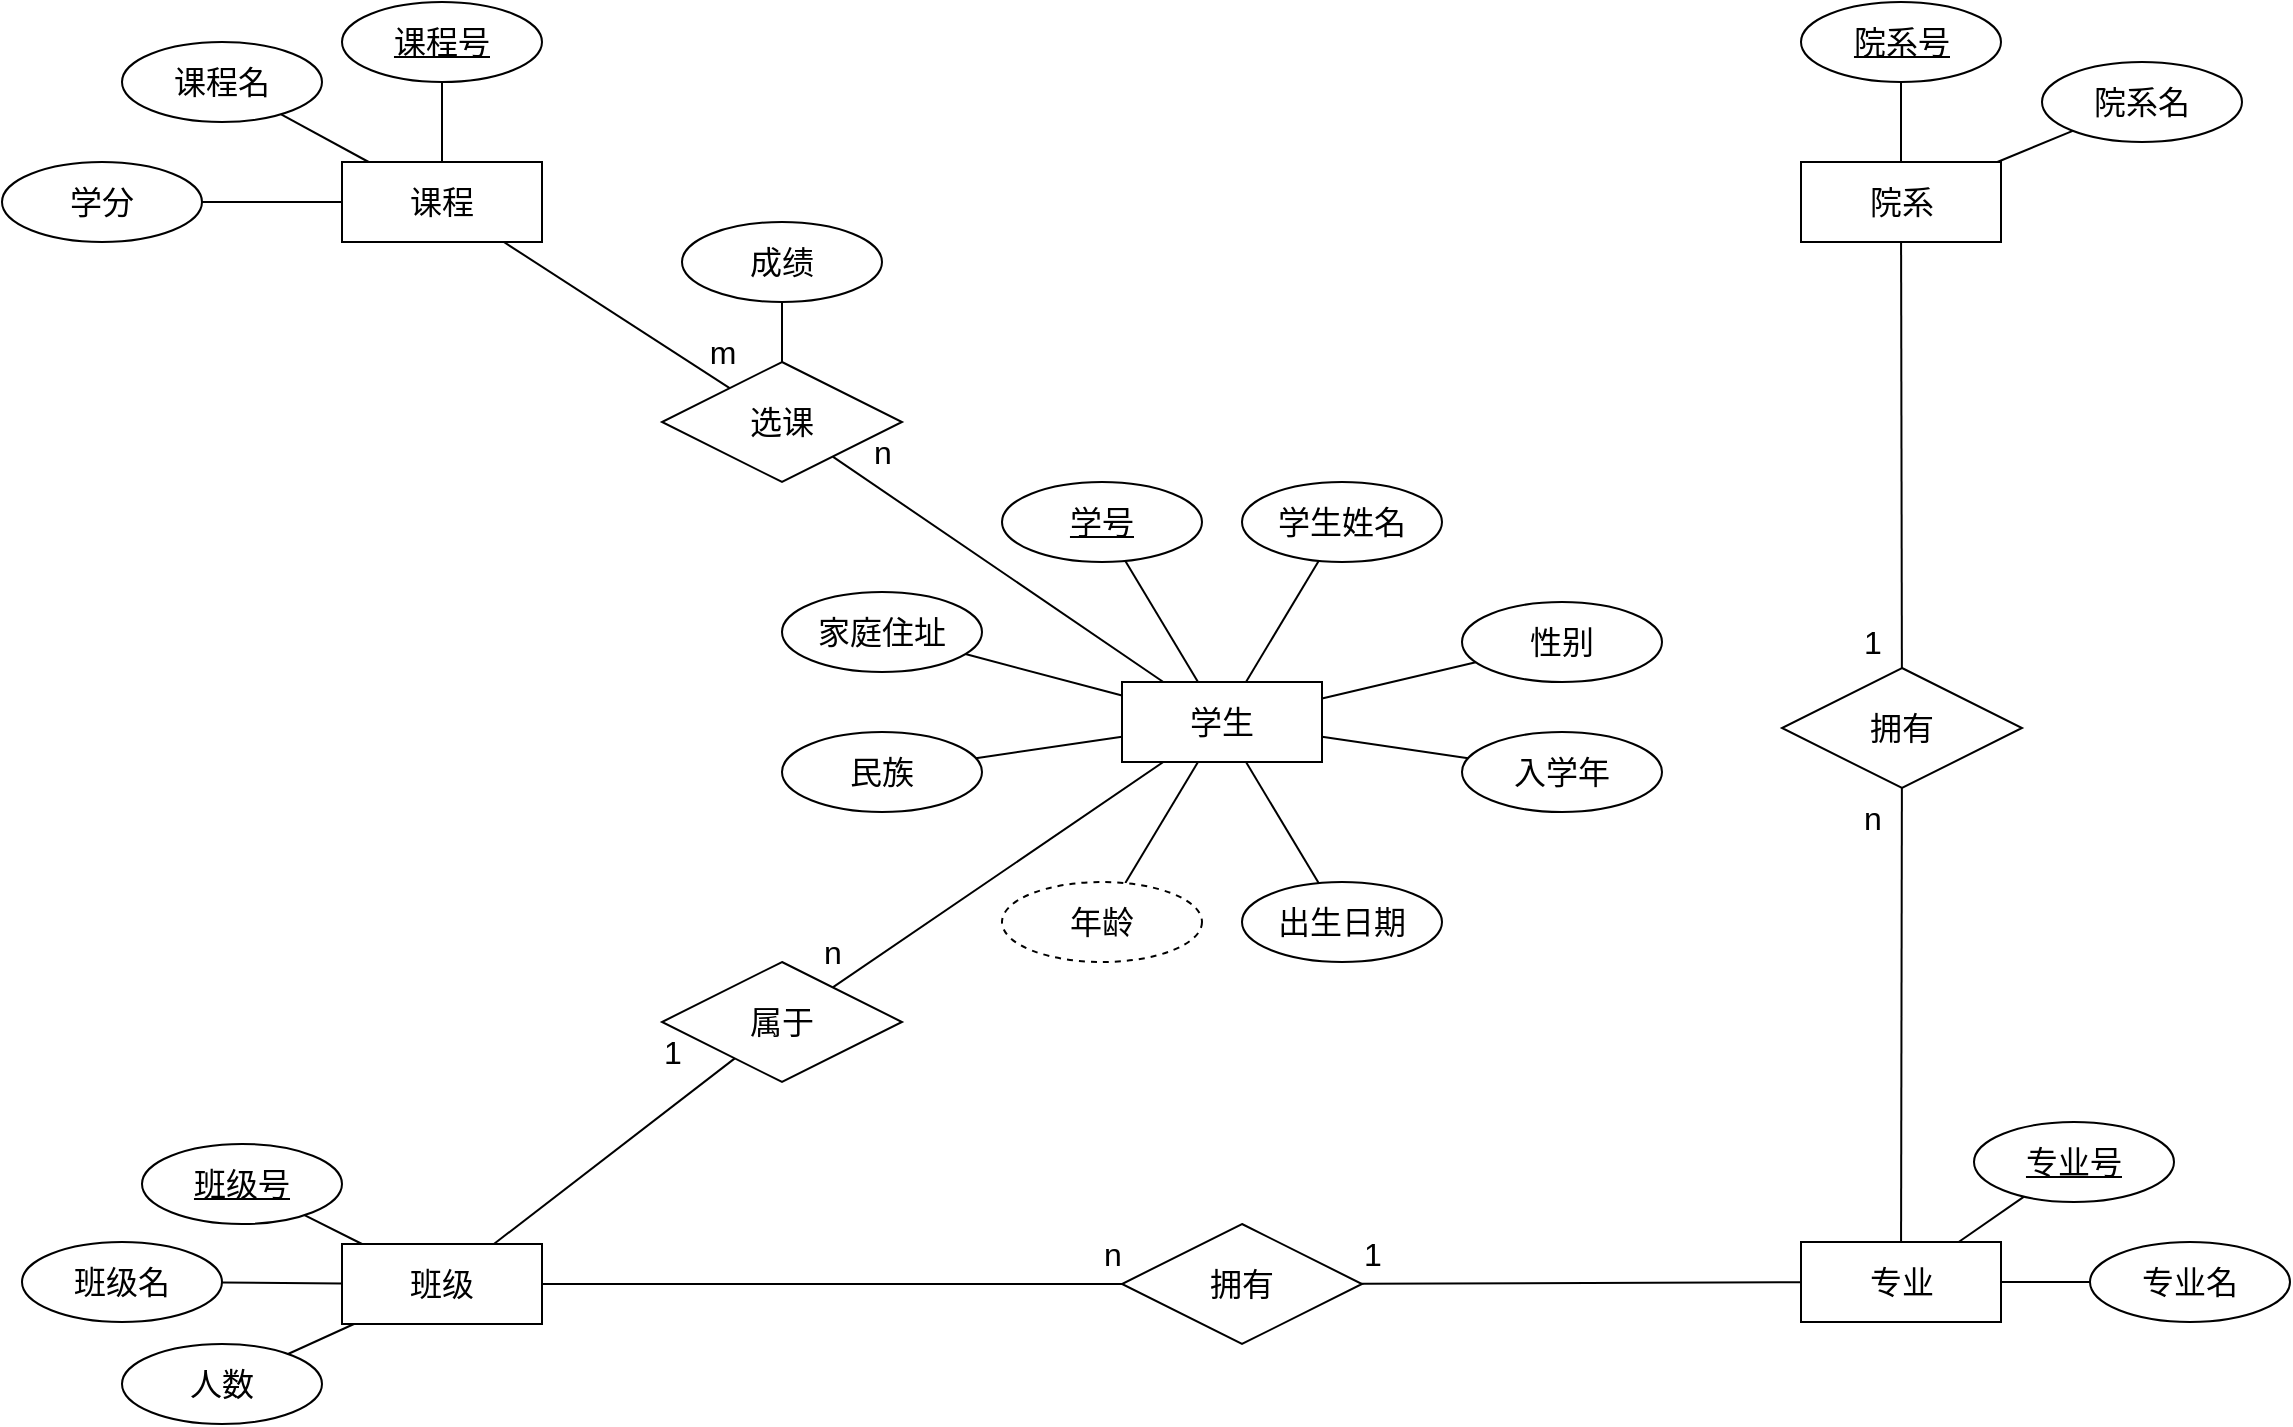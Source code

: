 <mxfile>
    <diagram id="QbHpFydEDHgJRGH1F0Vl" name="第 1 页">
        <mxGraphModel dx="1888" dy="1204" grid="1" gridSize="10" guides="1" tooltips="1" connect="1" arrows="1" fold="1" page="1" pageScale="1" pageWidth="827" pageHeight="1169" math="1" shadow="0">
            <root>
                <mxCell id="0"/>
                <mxCell id="1" parent="0"/>
                <mxCell id="27" style="edgeStyle=none;html=1;fontSize=16;endArrow=none;endFill=0;" edge="1" parent="1" source="2" target="14">
                    <mxGeometry relative="1" as="geometry"/>
                </mxCell>
                <mxCell id="28" style="edgeStyle=none;html=1;fontSize=16;endArrow=none;endFill=0;" edge="1" parent="1" source="2" target="17">
                    <mxGeometry relative="1" as="geometry"/>
                </mxCell>
                <mxCell id="30" style="edgeStyle=none;html=1;fontSize=16;endArrow=none;endFill=0;" edge="1" parent="1" source="2" target="13">
                    <mxGeometry relative="1" as="geometry"/>
                </mxCell>
                <mxCell id="31" style="edgeStyle=none;html=1;fontSize=16;endArrow=none;endFill=0;" edge="1" parent="1" source="2" target="12">
                    <mxGeometry relative="1" as="geometry"/>
                </mxCell>
                <mxCell id="32" style="edgeStyle=none;html=1;fontSize=16;endArrow=none;endFill=0;" edge="1" parent="1" source="2" target="15">
                    <mxGeometry relative="1" as="geometry"/>
                </mxCell>
                <mxCell id="33" style="edgeStyle=none;html=1;fontSize=16;endArrow=none;endFill=0;" edge="1" parent="1" source="2" target="3">
                    <mxGeometry relative="1" as="geometry"/>
                </mxCell>
                <mxCell id="34" style="edgeStyle=none;html=1;fontSize=16;endArrow=none;endFill=0;" edge="1" parent="1" source="2" target="11">
                    <mxGeometry relative="1" as="geometry"/>
                </mxCell>
                <mxCell id="68" style="edgeStyle=none;html=1;fontSize=16;endArrow=none;endFill=0;" edge="1" parent="1" source="2" target="67">
                    <mxGeometry relative="1" as="geometry"/>
                </mxCell>
                <mxCell id="78" style="edgeStyle=none;html=1;fontSize=16;endArrow=none;endFill=0;" edge="1" parent="1" source="2" target="77">
                    <mxGeometry relative="1" as="geometry"/>
                </mxCell>
                <mxCell id="2" value="学生" style="whiteSpace=wrap;html=1;align=center;rounded=0;fontSize=16;" vertex="1" parent="1">
                    <mxGeometry x="-110" y="560" width="100" height="40" as="geometry"/>
                </mxCell>
                <mxCell id="3" value="学生姓名" style="ellipse;whiteSpace=wrap;html=1;align=center;rounded=0;fontSize=16;" vertex="1" parent="1">
                    <mxGeometry x="-50" y="460" width="100" height="40" as="geometry"/>
                </mxCell>
                <mxCell id="11" value="&lt;u style=&quot;font-size: 16px;&quot;&gt;学号&lt;/u&gt;" style="ellipse;whiteSpace=wrap;html=1;align=center;rounded=0;fontSize=16;" vertex="1" parent="1">
                    <mxGeometry x="-170" y="460" width="100" height="40" as="geometry"/>
                </mxCell>
                <mxCell id="12" value="性别" style="ellipse;whiteSpace=wrap;html=1;align=center;rounded=0;fontSize=16;" vertex="1" parent="1">
                    <mxGeometry x="60" y="520" width="100" height="40" as="geometry"/>
                </mxCell>
                <mxCell id="13" value="出生日期" style="ellipse;whiteSpace=wrap;html=1;align=center;rounded=0;fontSize=16;" vertex="1" parent="1">
                    <mxGeometry x="-50" y="660" width="100" height="40" as="geometry"/>
                </mxCell>
                <mxCell id="14" value="民族" style="ellipse;whiteSpace=wrap;html=1;align=center;rounded=0;fontSize=16;" vertex="1" parent="1">
                    <mxGeometry x="-280" y="585" width="100" height="40" as="geometry"/>
                </mxCell>
                <mxCell id="15" value="入学年" style="ellipse;whiteSpace=wrap;html=1;align=center;rounded=0;fontSize=16;" vertex="1" parent="1">
                    <mxGeometry x="60" y="585" width="100" height="40" as="geometry"/>
                </mxCell>
                <mxCell id="44" style="edgeStyle=none;html=1;fontSize=16;endArrow=none;endFill=0;" edge="1" parent="1" source="16" target="43">
                    <mxGeometry relative="1" as="geometry"/>
                </mxCell>
                <mxCell id="45" style="edgeStyle=none;html=1;fontSize=16;endArrow=none;endFill=0;" edge="1" parent="1" source="16" target="42">
                    <mxGeometry relative="1" as="geometry"/>
                </mxCell>
                <mxCell id="46" style="edgeStyle=none;html=1;fontSize=16;endArrow=none;endFill=0;" edge="1" parent="1" source="16" target="39">
                    <mxGeometry relative="1" as="geometry"/>
                </mxCell>
                <mxCell id="16" value="课程" style="whiteSpace=wrap;html=1;align=center;rounded=0;fontSize=16;" vertex="1" parent="1">
                    <mxGeometry x="-500" y="300" width="100" height="40" as="geometry"/>
                </mxCell>
                <mxCell id="17" value="家庭住址" style="ellipse;whiteSpace=wrap;html=1;align=center;rounded=0;fontSize=16;" vertex="1" parent="1">
                    <mxGeometry x="-280" y="515" width="100" height="40" as="geometry"/>
                </mxCell>
                <mxCell id="25" value="" style="edgeStyle=none;html=1;fontSize=16;endArrow=none;endFill=0;" edge="1" parent="1" source="18" target="21">
                    <mxGeometry relative="1" as="geometry"/>
                </mxCell>
                <mxCell id="26" style="edgeStyle=none;html=1;fontSize=16;endArrow=none;endFill=0;" edge="1" parent="1" source="18" target="16">
                    <mxGeometry relative="1" as="geometry"/>
                </mxCell>
                <mxCell id="61" style="edgeStyle=none;html=1;fontSize=16;endArrow=none;endFill=0;" edge="1" parent="1" source="18" target="2">
                    <mxGeometry relative="1" as="geometry"/>
                </mxCell>
                <mxCell id="18" value="选课" style="shape=rhombus;perimeter=rhombusPerimeter;whiteSpace=wrap;html=1;align=center;fontSize=16;" vertex="1" parent="1">
                    <mxGeometry x="-340" y="400" width="120" height="60" as="geometry"/>
                </mxCell>
                <mxCell id="21" value="成绩" style="ellipse;whiteSpace=wrap;html=1;align=center;rounded=0;fontSize=16;" vertex="1" parent="1">
                    <mxGeometry x="-330" y="330" width="100" height="40" as="geometry"/>
                </mxCell>
                <mxCell id="37" value="&lt;u&gt;班级号&lt;/u&gt;" style="ellipse;whiteSpace=wrap;html=1;align=center;rounded=0;fontSize=16;" vertex="1" parent="1">
                    <mxGeometry x="-600" y="791" width="100" height="40" as="geometry"/>
                </mxCell>
                <mxCell id="38" value="班级名" style="ellipse;whiteSpace=wrap;html=1;align=center;rounded=0;fontSize=16;" vertex="1" parent="1">
                    <mxGeometry x="-660" y="840" width="100" height="40" as="geometry"/>
                </mxCell>
                <mxCell id="39" value="学分" style="ellipse;whiteSpace=wrap;html=1;align=center;rounded=0;fontSize=16;" vertex="1" parent="1">
                    <mxGeometry x="-670" y="300" width="100" height="40" as="geometry"/>
                </mxCell>
                <mxCell id="42" value="课程名" style="ellipse;whiteSpace=wrap;html=1;align=center;rounded=0;fontSize=16;" vertex="1" parent="1">
                    <mxGeometry x="-610" y="240" width="100" height="40" as="geometry"/>
                </mxCell>
                <mxCell id="43" value="&lt;u&gt;课程号&lt;/u&gt;" style="ellipse;whiteSpace=wrap;html=1;align=center;rounded=0;fontSize=16;" vertex="1" parent="1">
                    <mxGeometry x="-500" y="220" width="100" height="40" as="geometry"/>
                </mxCell>
                <mxCell id="49" style="edgeStyle=none;html=1;fontSize=16;endArrow=none;endFill=0;" edge="1" parent="1" source="48" target="38">
                    <mxGeometry relative="1" as="geometry"/>
                </mxCell>
                <mxCell id="50" style="edgeStyle=none;html=1;fontSize=16;endArrow=none;endFill=0;" edge="1" parent="1" source="48" target="37">
                    <mxGeometry relative="1" as="geometry"/>
                </mxCell>
                <mxCell id="63" style="edgeStyle=none;html=1;entryX=0;entryY=0.5;entryDx=0;entryDy=0;fontSize=16;endArrow=none;endFill=0;" edge="1" parent="1" source="48" target="62">
                    <mxGeometry relative="1" as="geometry"/>
                </mxCell>
                <mxCell id="48" value="班级" style="whiteSpace=wrap;html=1;align=center;rounded=0;fontSize=16;" vertex="1" parent="1">
                    <mxGeometry x="-500" y="841" width="100" height="40" as="geometry"/>
                </mxCell>
                <mxCell id="74" value="" style="edgeStyle=none;html=1;fontSize=16;endArrow=none;endFill=0;" edge="1" parent="1" source="60" target="73">
                    <mxGeometry relative="1" as="geometry"/>
                </mxCell>
                <mxCell id="76" style="edgeStyle=none;html=1;fontSize=16;endArrow=none;endFill=0;" edge="1" parent="1" source="60" target="75">
                    <mxGeometry relative="1" as="geometry"/>
                </mxCell>
                <mxCell id="60" value="专业" style="whiteSpace=wrap;html=1;align=center;rounded=0;fontSize=16;" vertex="1" parent="1">
                    <mxGeometry x="229.5" y="840" width="100" height="40" as="geometry"/>
                </mxCell>
                <mxCell id="64" style="edgeStyle=none;html=1;fontSize=16;endArrow=none;endFill=0;" edge="1" parent="1" source="62" target="60">
                    <mxGeometry relative="1" as="geometry"/>
                </mxCell>
                <mxCell id="62" value="拥有" style="shape=rhombus;perimeter=rhombusPerimeter;whiteSpace=wrap;html=1;align=center;fontSize=16;" vertex="1" parent="1">
                    <mxGeometry x="-110" y="831" width="120" height="60" as="geometry"/>
                </mxCell>
                <mxCell id="69" style="edgeStyle=none;html=1;fontSize=16;endArrow=none;endFill=0;" edge="1" parent="1" source="67" target="48">
                    <mxGeometry relative="1" as="geometry"/>
                </mxCell>
                <mxCell id="67" value="属于" style="shape=rhombus;perimeter=rhombusPerimeter;whiteSpace=wrap;html=1;align=center;fontSize=16;" vertex="1" parent="1">
                    <mxGeometry x="-340" y="700" width="120" height="60" as="geometry"/>
                </mxCell>
                <mxCell id="73" value="&lt;u&gt;专业号&lt;/u&gt;" style="ellipse;whiteSpace=wrap;html=1;align=center;rounded=0;fontSize=16;" vertex="1" parent="1">
                    <mxGeometry x="316" y="780" width="100" height="40" as="geometry"/>
                </mxCell>
                <mxCell id="75" value="专业名" style="ellipse;whiteSpace=wrap;html=1;align=center;rounded=0;fontSize=16;" vertex="1" parent="1">
                    <mxGeometry x="374" y="840" width="100" height="40" as="geometry"/>
                </mxCell>
                <mxCell id="77" value="年龄" style="ellipse;whiteSpace=wrap;html=1;align=center;dashed=1;fontSize=16;" vertex="1" parent="1">
                    <mxGeometry x="-170" y="660" width="100" height="40" as="geometry"/>
                </mxCell>
                <mxCell id="82" style="edgeStyle=none;html=1;fontSize=16;endArrow=none;endFill=0;" edge="1" parent="1" source="79" target="81">
                    <mxGeometry relative="1" as="geometry"/>
                </mxCell>
                <mxCell id="79" value="院系" style="whiteSpace=wrap;html=1;align=center;rounded=0;fontSize=16;" vertex="1" parent="1">
                    <mxGeometry x="229.5" y="300" width="100" height="40" as="geometry"/>
                </mxCell>
                <mxCell id="83" style="edgeStyle=none;html=1;fontSize=16;endArrow=none;endFill=0;" edge="1" parent="1" source="81" target="60">
                    <mxGeometry relative="1" as="geometry"/>
                </mxCell>
                <mxCell id="81" value="拥有" style="shape=rhombus;perimeter=rhombusPerimeter;whiteSpace=wrap;html=1;align=center;fontSize=16;" vertex="1" parent="1">
                    <mxGeometry x="220" y="553" width="120" height="60" as="geometry"/>
                </mxCell>
                <mxCell id="102" value="n" style="text;html=1;align=center;verticalAlign=middle;resizable=0;points=[];autosize=1;strokeColor=none;fillColor=none;fontSize=16;" vertex="1" parent="1">
                    <mxGeometry x="-270" y="680" width="30" height="30" as="geometry"/>
                </mxCell>
                <mxCell id="103" value="n" style="text;html=1;align=center;verticalAlign=middle;resizable=0;points=[];autosize=1;strokeColor=none;fillColor=none;fontSize=16;" vertex="1" parent="1">
                    <mxGeometry x="-130" y="831" width="30" height="30" as="geometry"/>
                </mxCell>
                <mxCell id="104" value="n" style="text;html=1;align=center;verticalAlign=middle;resizable=0;points=[];autosize=1;strokeColor=none;fillColor=none;fontSize=16;" vertex="1" parent="1">
                    <mxGeometry x="250" y="613" width="30" height="30" as="geometry"/>
                </mxCell>
                <mxCell id="107" value="1" style="text;html=1;align=center;verticalAlign=middle;resizable=0;points=[];autosize=1;strokeColor=none;fillColor=none;fontSize=16;" vertex="1" parent="1">
                    <mxGeometry x="250" y="525" width="30" height="30" as="geometry"/>
                </mxCell>
                <mxCell id="108" value="1" style="text;html=1;align=center;verticalAlign=middle;resizable=0;points=[];autosize=1;strokeColor=none;fillColor=none;fontSize=16;" vertex="1" parent="1">
                    <mxGeometry y="831" width="30" height="30" as="geometry"/>
                </mxCell>
                <mxCell id="109" value="n" style="text;html=1;align=center;verticalAlign=middle;resizable=0;points=[];autosize=1;strokeColor=none;fillColor=none;fontSize=16;" vertex="1" parent="1">
                    <mxGeometry x="-245" y="430" width="30" height="30" as="geometry"/>
                </mxCell>
                <mxCell id="110" value="m" style="text;html=1;align=center;verticalAlign=middle;resizable=0;points=[];autosize=1;strokeColor=none;fillColor=none;fontSize=16;" vertex="1" parent="1">
                    <mxGeometry x="-330" y="380" width="40" height="30" as="geometry"/>
                </mxCell>
                <mxCell id="111" value="1" style="text;html=1;align=center;verticalAlign=middle;resizable=0;points=[];autosize=1;strokeColor=none;fillColor=none;fontSize=16;" vertex="1" parent="1">
                    <mxGeometry x="-350" y="730" width="30" height="30" as="geometry"/>
                </mxCell>
                <mxCell id="117" style="edgeStyle=none;html=1;fontSize=16;endArrow=none;endFill=0;" edge="1" parent="1" source="115" target="79">
                    <mxGeometry relative="1" as="geometry"/>
                </mxCell>
                <mxCell id="115" value="&lt;u&gt;院系号&lt;/u&gt;" style="ellipse;whiteSpace=wrap;html=1;align=center;rounded=0;fontSize=16;" vertex="1" parent="1">
                    <mxGeometry x="229.5" y="220" width="100" height="40" as="geometry"/>
                </mxCell>
                <mxCell id="118" style="edgeStyle=none;html=1;fontSize=16;endArrow=none;endFill=0;" edge="1" parent="1" source="116" target="79">
                    <mxGeometry relative="1" as="geometry"/>
                </mxCell>
                <mxCell id="116" value="院系名" style="ellipse;whiteSpace=wrap;html=1;align=center;rounded=0;fontSize=16;" vertex="1" parent="1">
                    <mxGeometry x="350" y="250" width="100" height="40" as="geometry"/>
                </mxCell>
                <mxCell id="120" style="edgeStyle=none;html=1;fontSize=16;endArrow=none;endFill=0;" edge="1" parent="1" source="119" target="48">
                    <mxGeometry relative="1" as="geometry"/>
                </mxCell>
                <mxCell id="119" value="人数" style="ellipse;whiteSpace=wrap;html=1;align=center;rounded=0;fontSize=16;" vertex="1" parent="1">
                    <mxGeometry x="-610" y="891" width="100" height="40" as="geometry"/>
                </mxCell>
            </root>
        </mxGraphModel>
    </diagram>
</mxfile>